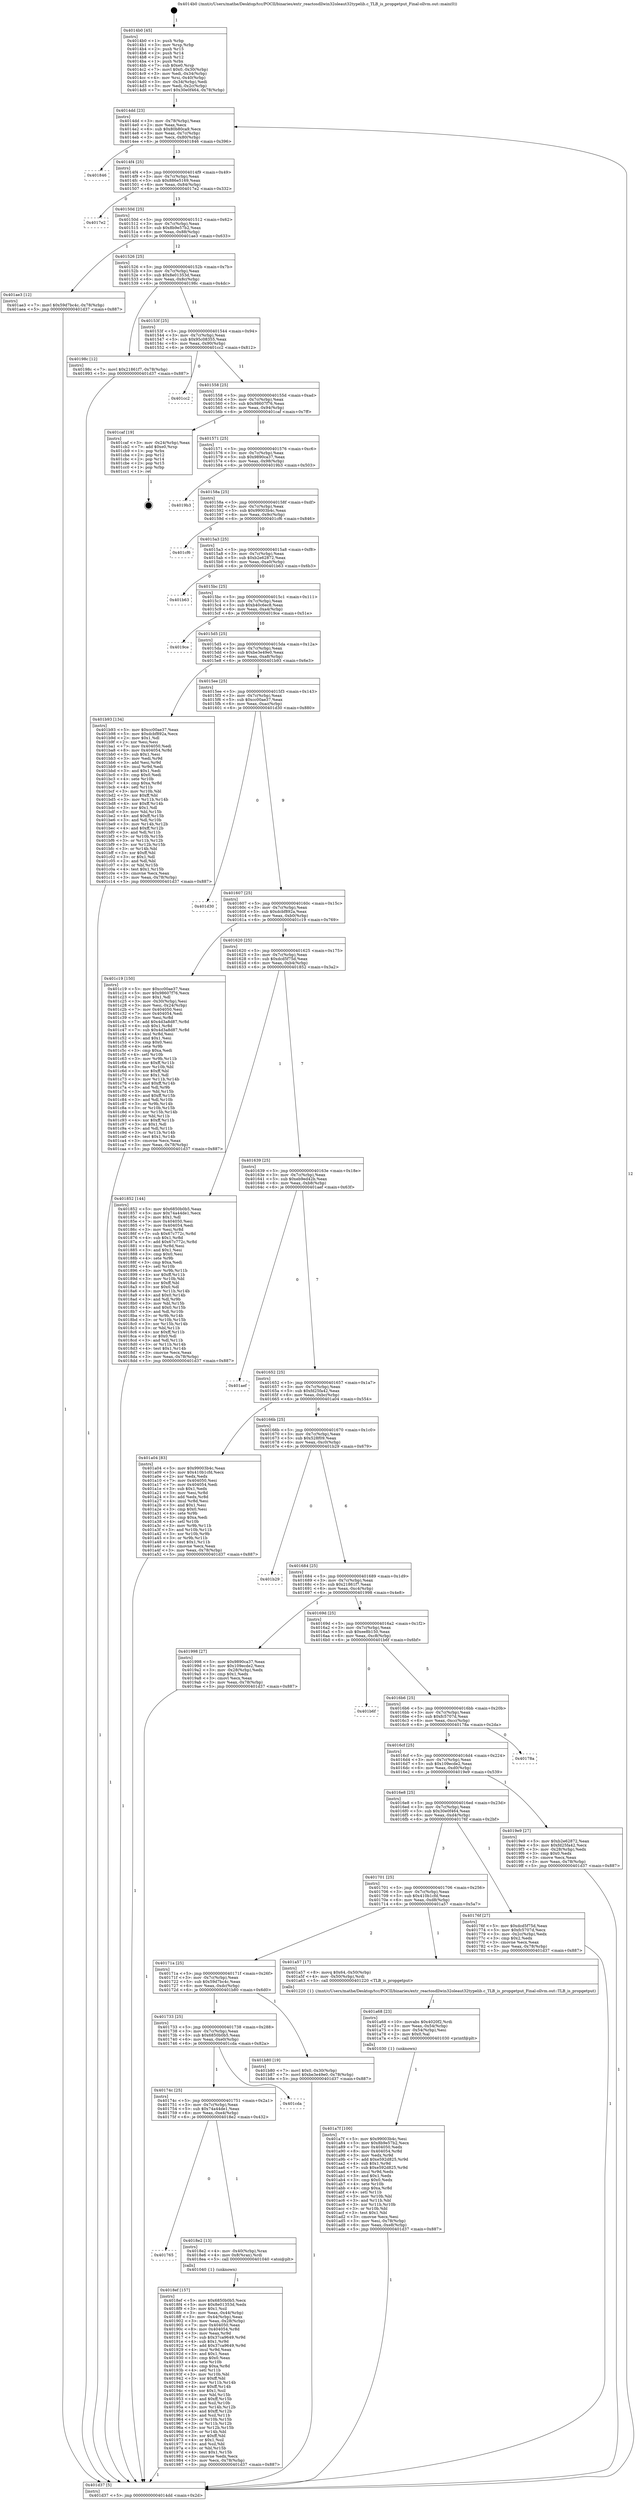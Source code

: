digraph "0x4014b0" {
  label = "0x4014b0 (/mnt/c/Users/mathe/Desktop/tcc/POCII/binaries/extr_reactosdllwin32oleaut32typelib.c_TLB_is_propgetput_Final-ollvm.out::main(0))"
  labelloc = "t"
  node[shape=record]

  Entry [label="",width=0.3,height=0.3,shape=circle,fillcolor=black,style=filled]
  "0x4014dd" [label="{
     0x4014dd [23]\l
     | [instrs]\l
     &nbsp;&nbsp;0x4014dd \<+3\>: mov -0x78(%rbp),%eax\l
     &nbsp;&nbsp;0x4014e0 \<+2\>: mov %eax,%ecx\l
     &nbsp;&nbsp;0x4014e2 \<+6\>: sub $0x80b80ca9,%ecx\l
     &nbsp;&nbsp;0x4014e8 \<+3\>: mov %eax,-0x7c(%rbp)\l
     &nbsp;&nbsp;0x4014eb \<+3\>: mov %ecx,-0x80(%rbp)\l
     &nbsp;&nbsp;0x4014ee \<+6\>: je 0000000000401846 \<main+0x396\>\l
  }"]
  "0x401846" [label="{
     0x401846\l
  }", style=dashed]
  "0x4014f4" [label="{
     0x4014f4 [25]\l
     | [instrs]\l
     &nbsp;&nbsp;0x4014f4 \<+5\>: jmp 00000000004014f9 \<main+0x49\>\l
     &nbsp;&nbsp;0x4014f9 \<+3\>: mov -0x7c(%rbp),%eax\l
     &nbsp;&nbsp;0x4014fc \<+5\>: sub $0x886e5169,%eax\l
     &nbsp;&nbsp;0x401501 \<+6\>: mov %eax,-0x84(%rbp)\l
     &nbsp;&nbsp;0x401507 \<+6\>: je 00000000004017e2 \<main+0x332\>\l
  }"]
  Exit [label="",width=0.3,height=0.3,shape=circle,fillcolor=black,style=filled,peripheries=2]
  "0x4017e2" [label="{
     0x4017e2\l
  }", style=dashed]
  "0x40150d" [label="{
     0x40150d [25]\l
     | [instrs]\l
     &nbsp;&nbsp;0x40150d \<+5\>: jmp 0000000000401512 \<main+0x62\>\l
     &nbsp;&nbsp;0x401512 \<+3\>: mov -0x7c(%rbp),%eax\l
     &nbsp;&nbsp;0x401515 \<+5\>: sub $0x8b9e57b2,%eax\l
     &nbsp;&nbsp;0x40151a \<+6\>: mov %eax,-0x88(%rbp)\l
     &nbsp;&nbsp;0x401520 \<+6\>: je 0000000000401ae3 \<main+0x633\>\l
  }"]
  "0x401a7f" [label="{
     0x401a7f [100]\l
     | [instrs]\l
     &nbsp;&nbsp;0x401a7f \<+5\>: mov $0x99003b4c,%esi\l
     &nbsp;&nbsp;0x401a84 \<+5\>: mov $0x8b9e57b2,%ecx\l
     &nbsp;&nbsp;0x401a89 \<+7\>: mov 0x404050,%edx\l
     &nbsp;&nbsp;0x401a90 \<+8\>: mov 0x404054,%r8d\l
     &nbsp;&nbsp;0x401a98 \<+3\>: mov %edx,%r9d\l
     &nbsp;&nbsp;0x401a9b \<+7\>: add $0xe592d825,%r9d\l
     &nbsp;&nbsp;0x401aa2 \<+4\>: sub $0x1,%r9d\l
     &nbsp;&nbsp;0x401aa6 \<+7\>: sub $0xe592d825,%r9d\l
     &nbsp;&nbsp;0x401aad \<+4\>: imul %r9d,%edx\l
     &nbsp;&nbsp;0x401ab1 \<+3\>: and $0x1,%edx\l
     &nbsp;&nbsp;0x401ab4 \<+3\>: cmp $0x0,%edx\l
     &nbsp;&nbsp;0x401ab7 \<+4\>: sete %r10b\l
     &nbsp;&nbsp;0x401abb \<+4\>: cmp $0xa,%r8d\l
     &nbsp;&nbsp;0x401abf \<+4\>: setl %r11b\l
     &nbsp;&nbsp;0x401ac3 \<+3\>: mov %r10b,%bl\l
     &nbsp;&nbsp;0x401ac6 \<+3\>: and %r11b,%bl\l
     &nbsp;&nbsp;0x401ac9 \<+3\>: xor %r11b,%r10b\l
     &nbsp;&nbsp;0x401acc \<+3\>: or %r10b,%bl\l
     &nbsp;&nbsp;0x401acf \<+3\>: test $0x1,%bl\l
     &nbsp;&nbsp;0x401ad2 \<+3\>: cmovne %ecx,%esi\l
     &nbsp;&nbsp;0x401ad5 \<+3\>: mov %esi,-0x78(%rbp)\l
     &nbsp;&nbsp;0x401ad8 \<+6\>: mov %eax,-0xe8(%rbp)\l
     &nbsp;&nbsp;0x401ade \<+5\>: jmp 0000000000401d37 \<main+0x887\>\l
  }"]
  "0x401ae3" [label="{
     0x401ae3 [12]\l
     | [instrs]\l
     &nbsp;&nbsp;0x401ae3 \<+7\>: movl $0x59d7bc4c,-0x78(%rbp)\l
     &nbsp;&nbsp;0x401aea \<+5\>: jmp 0000000000401d37 \<main+0x887\>\l
  }"]
  "0x401526" [label="{
     0x401526 [25]\l
     | [instrs]\l
     &nbsp;&nbsp;0x401526 \<+5\>: jmp 000000000040152b \<main+0x7b\>\l
     &nbsp;&nbsp;0x40152b \<+3\>: mov -0x7c(%rbp),%eax\l
     &nbsp;&nbsp;0x40152e \<+5\>: sub $0x8e01353d,%eax\l
     &nbsp;&nbsp;0x401533 \<+6\>: mov %eax,-0x8c(%rbp)\l
     &nbsp;&nbsp;0x401539 \<+6\>: je 000000000040198c \<main+0x4dc\>\l
  }"]
  "0x401a68" [label="{
     0x401a68 [23]\l
     | [instrs]\l
     &nbsp;&nbsp;0x401a68 \<+10\>: movabs $0x4020f2,%rdi\l
     &nbsp;&nbsp;0x401a72 \<+3\>: mov %eax,-0x54(%rbp)\l
     &nbsp;&nbsp;0x401a75 \<+3\>: mov -0x54(%rbp),%esi\l
     &nbsp;&nbsp;0x401a78 \<+2\>: mov $0x0,%al\l
     &nbsp;&nbsp;0x401a7a \<+5\>: call 0000000000401030 \<printf@plt\>\l
     | [calls]\l
     &nbsp;&nbsp;0x401030 \{1\} (unknown)\l
  }"]
  "0x40198c" [label="{
     0x40198c [12]\l
     | [instrs]\l
     &nbsp;&nbsp;0x40198c \<+7\>: movl $0x21861f7,-0x78(%rbp)\l
     &nbsp;&nbsp;0x401993 \<+5\>: jmp 0000000000401d37 \<main+0x887\>\l
  }"]
  "0x40153f" [label="{
     0x40153f [25]\l
     | [instrs]\l
     &nbsp;&nbsp;0x40153f \<+5\>: jmp 0000000000401544 \<main+0x94\>\l
     &nbsp;&nbsp;0x401544 \<+3\>: mov -0x7c(%rbp),%eax\l
     &nbsp;&nbsp;0x401547 \<+5\>: sub $0x95c08355,%eax\l
     &nbsp;&nbsp;0x40154c \<+6\>: mov %eax,-0x90(%rbp)\l
     &nbsp;&nbsp;0x401552 \<+6\>: je 0000000000401cc2 \<main+0x812\>\l
  }"]
  "0x4018ef" [label="{
     0x4018ef [157]\l
     | [instrs]\l
     &nbsp;&nbsp;0x4018ef \<+5\>: mov $0x6850b0b5,%ecx\l
     &nbsp;&nbsp;0x4018f4 \<+5\>: mov $0x8e01353d,%edx\l
     &nbsp;&nbsp;0x4018f9 \<+3\>: mov $0x1,%sil\l
     &nbsp;&nbsp;0x4018fc \<+3\>: mov %eax,-0x44(%rbp)\l
     &nbsp;&nbsp;0x4018ff \<+3\>: mov -0x44(%rbp),%eax\l
     &nbsp;&nbsp;0x401902 \<+3\>: mov %eax,-0x28(%rbp)\l
     &nbsp;&nbsp;0x401905 \<+7\>: mov 0x404050,%eax\l
     &nbsp;&nbsp;0x40190c \<+8\>: mov 0x404054,%r8d\l
     &nbsp;&nbsp;0x401914 \<+3\>: mov %eax,%r9d\l
     &nbsp;&nbsp;0x401917 \<+7\>: sub $0x37ca9649,%r9d\l
     &nbsp;&nbsp;0x40191e \<+4\>: sub $0x1,%r9d\l
     &nbsp;&nbsp;0x401922 \<+7\>: add $0x37ca9649,%r9d\l
     &nbsp;&nbsp;0x401929 \<+4\>: imul %r9d,%eax\l
     &nbsp;&nbsp;0x40192d \<+3\>: and $0x1,%eax\l
     &nbsp;&nbsp;0x401930 \<+3\>: cmp $0x0,%eax\l
     &nbsp;&nbsp;0x401933 \<+4\>: sete %r10b\l
     &nbsp;&nbsp;0x401937 \<+4\>: cmp $0xa,%r8d\l
     &nbsp;&nbsp;0x40193b \<+4\>: setl %r11b\l
     &nbsp;&nbsp;0x40193f \<+3\>: mov %r10b,%bl\l
     &nbsp;&nbsp;0x401942 \<+3\>: xor $0xff,%bl\l
     &nbsp;&nbsp;0x401945 \<+3\>: mov %r11b,%r14b\l
     &nbsp;&nbsp;0x401948 \<+4\>: xor $0xff,%r14b\l
     &nbsp;&nbsp;0x40194c \<+4\>: xor $0x1,%sil\l
     &nbsp;&nbsp;0x401950 \<+3\>: mov %bl,%r15b\l
     &nbsp;&nbsp;0x401953 \<+4\>: and $0xff,%r15b\l
     &nbsp;&nbsp;0x401957 \<+3\>: and %sil,%r10b\l
     &nbsp;&nbsp;0x40195a \<+3\>: mov %r14b,%r12b\l
     &nbsp;&nbsp;0x40195d \<+4\>: and $0xff,%r12b\l
     &nbsp;&nbsp;0x401961 \<+3\>: and %sil,%r11b\l
     &nbsp;&nbsp;0x401964 \<+3\>: or %r10b,%r15b\l
     &nbsp;&nbsp;0x401967 \<+3\>: or %r11b,%r12b\l
     &nbsp;&nbsp;0x40196a \<+3\>: xor %r12b,%r15b\l
     &nbsp;&nbsp;0x40196d \<+3\>: or %r14b,%bl\l
     &nbsp;&nbsp;0x401970 \<+3\>: xor $0xff,%bl\l
     &nbsp;&nbsp;0x401973 \<+4\>: or $0x1,%sil\l
     &nbsp;&nbsp;0x401977 \<+3\>: and %sil,%bl\l
     &nbsp;&nbsp;0x40197a \<+3\>: or %bl,%r15b\l
     &nbsp;&nbsp;0x40197d \<+4\>: test $0x1,%r15b\l
     &nbsp;&nbsp;0x401981 \<+3\>: cmovne %edx,%ecx\l
     &nbsp;&nbsp;0x401984 \<+3\>: mov %ecx,-0x78(%rbp)\l
     &nbsp;&nbsp;0x401987 \<+5\>: jmp 0000000000401d37 \<main+0x887\>\l
  }"]
  "0x401cc2" [label="{
     0x401cc2\l
  }", style=dashed]
  "0x401558" [label="{
     0x401558 [25]\l
     | [instrs]\l
     &nbsp;&nbsp;0x401558 \<+5\>: jmp 000000000040155d \<main+0xad\>\l
     &nbsp;&nbsp;0x40155d \<+3\>: mov -0x7c(%rbp),%eax\l
     &nbsp;&nbsp;0x401560 \<+5\>: sub $0x98607f76,%eax\l
     &nbsp;&nbsp;0x401565 \<+6\>: mov %eax,-0x94(%rbp)\l
     &nbsp;&nbsp;0x40156b \<+6\>: je 0000000000401caf \<main+0x7ff\>\l
  }"]
  "0x401765" [label="{
     0x401765\l
  }", style=dashed]
  "0x401caf" [label="{
     0x401caf [19]\l
     | [instrs]\l
     &nbsp;&nbsp;0x401caf \<+3\>: mov -0x24(%rbp),%eax\l
     &nbsp;&nbsp;0x401cb2 \<+7\>: add $0xe0,%rsp\l
     &nbsp;&nbsp;0x401cb9 \<+1\>: pop %rbx\l
     &nbsp;&nbsp;0x401cba \<+2\>: pop %r12\l
     &nbsp;&nbsp;0x401cbc \<+2\>: pop %r14\l
     &nbsp;&nbsp;0x401cbe \<+2\>: pop %r15\l
     &nbsp;&nbsp;0x401cc0 \<+1\>: pop %rbp\l
     &nbsp;&nbsp;0x401cc1 \<+1\>: ret\l
  }"]
  "0x401571" [label="{
     0x401571 [25]\l
     | [instrs]\l
     &nbsp;&nbsp;0x401571 \<+5\>: jmp 0000000000401576 \<main+0xc6\>\l
     &nbsp;&nbsp;0x401576 \<+3\>: mov -0x7c(%rbp),%eax\l
     &nbsp;&nbsp;0x401579 \<+5\>: sub $0x9890ca37,%eax\l
     &nbsp;&nbsp;0x40157e \<+6\>: mov %eax,-0x98(%rbp)\l
     &nbsp;&nbsp;0x401584 \<+6\>: je 00000000004019b3 \<main+0x503\>\l
  }"]
  "0x4018e2" [label="{
     0x4018e2 [13]\l
     | [instrs]\l
     &nbsp;&nbsp;0x4018e2 \<+4\>: mov -0x40(%rbp),%rax\l
     &nbsp;&nbsp;0x4018e6 \<+4\>: mov 0x8(%rax),%rdi\l
     &nbsp;&nbsp;0x4018ea \<+5\>: call 0000000000401040 \<atoi@plt\>\l
     | [calls]\l
     &nbsp;&nbsp;0x401040 \{1\} (unknown)\l
  }"]
  "0x4019b3" [label="{
     0x4019b3\l
  }", style=dashed]
  "0x40158a" [label="{
     0x40158a [25]\l
     | [instrs]\l
     &nbsp;&nbsp;0x40158a \<+5\>: jmp 000000000040158f \<main+0xdf\>\l
     &nbsp;&nbsp;0x40158f \<+3\>: mov -0x7c(%rbp),%eax\l
     &nbsp;&nbsp;0x401592 \<+5\>: sub $0x99003b4c,%eax\l
     &nbsp;&nbsp;0x401597 \<+6\>: mov %eax,-0x9c(%rbp)\l
     &nbsp;&nbsp;0x40159d \<+6\>: je 0000000000401cf6 \<main+0x846\>\l
  }"]
  "0x40174c" [label="{
     0x40174c [25]\l
     | [instrs]\l
     &nbsp;&nbsp;0x40174c \<+5\>: jmp 0000000000401751 \<main+0x2a1\>\l
     &nbsp;&nbsp;0x401751 \<+3\>: mov -0x7c(%rbp),%eax\l
     &nbsp;&nbsp;0x401754 \<+5\>: sub $0x74a44de1,%eax\l
     &nbsp;&nbsp;0x401759 \<+6\>: mov %eax,-0xe4(%rbp)\l
     &nbsp;&nbsp;0x40175f \<+6\>: je 00000000004018e2 \<main+0x432\>\l
  }"]
  "0x401cf6" [label="{
     0x401cf6\l
  }", style=dashed]
  "0x4015a3" [label="{
     0x4015a3 [25]\l
     | [instrs]\l
     &nbsp;&nbsp;0x4015a3 \<+5\>: jmp 00000000004015a8 \<main+0xf8\>\l
     &nbsp;&nbsp;0x4015a8 \<+3\>: mov -0x7c(%rbp),%eax\l
     &nbsp;&nbsp;0x4015ab \<+5\>: sub $0xb2e62872,%eax\l
     &nbsp;&nbsp;0x4015b0 \<+6\>: mov %eax,-0xa0(%rbp)\l
     &nbsp;&nbsp;0x4015b6 \<+6\>: je 0000000000401b63 \<main+0x6b3\>\l
  }"]
  "0x401cda" [label="{
     0x401cda\l
  }", style=dashed]
  "0x401b63" [label="{
     0x401b63\l
  }", style=dashed]
  "0x4015bc" [label="{
     0x4015bc [25]\l
     | [instrs]\l
     &nbsp;&nbsp;0x4015bc \<+5\>: jmp 00000000004015c1 \<main+0x111\>\l
     &nbsp;&nbsp;0x4015c1 \<+3\>: mov -0x7c(%rbp),%eax\l
     &nbsp;&nbsp;0x4015c4 \<+5\>: sub $0xb40c6ec8,%eax\l
     &nbsp;&nbsp;0x4015c9 \<+6\>: mov %eax,-0xa4(%rbp)\l
     &nbsp;&nbsp;0x4015cf \<+6\>: je 00000000004019ce \<main+0x51e\>\l
  }"]
  "0x401733" [label="{
     0x401733 [25]\l
     | [instrs]\l
     &nbsp;&nbsp;0x401733 \<+5\>: jmp 0000000000401738 \<main+0x288\>\l
     &nbsp;&nbsp;0x401738 \<+3\>: mov -0x7c(%rbp),%eax\l
     &nbsp;&nbsp;0x40173b \<+5\>: sub $0x6850b0b5,%eax\l
     &nbsp;&nbsp;0x401740 \<+6\>: mov %eax,-0xe0(%rbp)\l
     &nbsp;&nbsp;0x401746 \<+6\>: je 0000000000401cda \<main+0x82a\>\l
  }"]
  "0x4019ce" [label="{
     0x4019ce\l
  }", style=dashed]
  "0x4015d5" [label="{
     0x4015d5 [25]\l
     | [instrs]\l
     &nbsp;&nbsp;0x4015d5 \<+5\>: jmp 00000000004015da \<main+0x12a\>\l
     &nbsp;&nbsp;0x4015da \<+3\>: mov -0x7c(%rbp),%eax\l
     &nbsp;&nbsp;0x4015dd \<+5\>: sub $0xbe3e49e0,%eax\l
     &nbsp;&nbsp;0x4015e2 \<+6\>: mov %eax,-0xa8(%rbp)\l
     &nbsp;&nbsp;0x4015e8 \<+6\>: je 0000000000401b93 \<main+0x6e3\>\l
  }"]
  "0x401b80" [label="{
     0x401b80 [19]\l
     | [instrs]\l
     &nbsp;&nbsp;0x401b80 \<+7\>: movl $0x0,-0x30(%rbp)\l
     &nbsp;&nbsp;0x401b87 \<+7\>: movl $0xbe3e49e0,-0x78(%rbp)\l
     &nbsp;&nbsp;0x401b8e \<+5\>: jmp 0000000000401d37 \<main+0x887\>\l
  }"]
  "0x401b93" [label="{
     0x401b93 [134]\l
     | [instrs]\l
     &nbsp;&nbsp;0x401b93 \<+5\>: mov $0xcc00ae37,%eax\l
     &nbsp;&nbsp;0x401b98 \<+5\>: mov $0xdcbf892a,%ecx\l
     &nbsp;&nbsp;0x401b9d \<+2\>: mov $0x1,%dl\l
     &nbsp;&nbsp;0x401b9f \<+2\>: xor %esi,%esi\l
     &nbsp;&nbsp;0x401ba1 \<+7\>: mov 0x404050,%edi\l
     &nbsp;&nbsp;0x401ba8 \<+8\>: mov 0x404054,%r8d\l
     &nbsp;&nbsp;0x401bb0 \<+3\>: sub $0x1,%esi\l
     &nbsp;&nbsp;0x401bb3 \<+3\>: mov %edi,%r9d\l
     &nbsp;&nbsp;0x401bb6 \<+3\>: add %esi,%r9d\l
     &nbsp;&nbsp;0x401bb9 \<+4\>: imul %r9d,%edi\l
     &nbsp;&nbsp;0x401bbd \<+3\>: and $0x1,%edi\l
     &nbsp;&nbsp;0x401bc0 \<+3\>: cmp $0x0,%edi\l
     &nbsp;&nbsp;0x401bc3 \<+4\>: sete %r10b\l
     &nbsp;&nbsp;0x401bc7 \<+4\>: cmp $0xa,%r8d\l
     &nbsp;&nbsp;0x401bcb \<+4\>: setl %r11b\l
     &nbsp;&nbsp;0x401bcf \<+3\>: mov %r10b,%bl\l
     &nbsp;&nbsp;0x401bd2 \<+3\>: xor $0xff,%bl\l
     &nbsp;&nbsp;0x401bd5 \<+3\>: mov %r11b,%r14b\l
     &nbsp;&nbsp;0x401bd8 \<+4\>: xor $0xff,%r14b\l
     &nbsp;&nbsp;0x401bdc \<+3\>: xor $0x1,%dl\l
     &nbsp;&nbsp;0x401bdf \<+3\>: mov %bl,%r15b\l
     &nbsp;&nbsp;0x401be2 \<+4\>: and $0xff,%r15b\l
     &nbsp;&nbsp;0x401be6 \<+3\>: and %dl,%r10b\l
     &nbsp;&nbsp;0x401be9 \<+3\>: mov %r14b,%r12b\l
     &nbsp;&nbsp;0x401bec \<+4\>: and $0xff,%r12b\l
     &nbsp;&nbsp;0x401bf0 \<+3\>: and %dl,%r11b\l
     &nbsp;&nbsp;0x401bf3 \<+3\>: or %r10b,%r15b\l
     &nbsp;&nbsp;0x401bf6 \<+3\>: or %r11b,%r12b\l
     &nbsp;&nbsp;0x401bf9 \<+3\>: xor %r12b,%r15b\l
     &nbsp;&nbsp;0x401bfc \<+3\>: or %r14b,%bl\l
     &nbsp;&nbsp;0x401bff \<+3\>: xor $0xff,%bl\l
     &nbsp;&nbsp;0x401c02 \<+3\>: or $0x1,%dl\l
     &nbsp;&nbsp;0x401c05 \<+2\>: and %dl,%bl\l
     &nbsp;&nbsp;0x401c07 \<+3\>: or %bl,%r15b\l
     &nbsp;&nbsp;0x401c0a \<+4\>: test $0x1,%r15b\l
     &nbsp;&nbsp;0x401c0e \<+3\>: cmovne %ecx,%eax\l
     &nbsp;&nbsp;0x401c11 \<+3\>: mov %eax,-0x78(%rbp)\l
     &nbsp;&nbsp;0x401c14 \<+5\>: jmp 0000000000401d37 \<main+0x887\>\l
  }"]
  "0x4015ee" [label="{
     0x4015ee [25]\l
     | [instrs]\l
     &nbsp;&nbsp;0x4015ee \<+5\>: jmp 00000000004015f3 \<main+0x143\>\l
     &nbsp;&nbsp;0x4015f3 \<+3\>: mov -0x7c(%rbp),%eax\l
     &nbsp;&nbsp;0x4015f6 \<+5\>: sub $0xcc00ae37,%eax\l
     &nbsp;&nbsp;0x4015fb \<+6\>: mov %eax,-0xac(%rbp)\l
     &nbsp;&nbsp;0x401601 \<+6\>: je 0000000000401d30 \<main+0x880\>\l
  }"]
  "0x40171a" [label="{
     0x40171a [25]\l
     | [instrs]\l
     &nbsp;&nbsp;0x40171a \<+5\>: jmp 000000000040171f \<main+0x26f\>\l
     &nbsp;&nbsp;0x40171f \<+3\>: mov -0x7c(%rbp),%eax\l
     &nbsp;&nbsp;0x401722 \<+5\>: sub $0x59d7bc4c,%eax\l
     &nbsp;&nbsp;0x401727 \<+6\>: mov %eax,-0xdc(%rbp)\l
     &nbsp;&nbsp;0x40172d \<+6\>: je 0000000000401b80 \<main+0x6d0\>\l
  }"]
  "0x401d30" [label="{
     0x401d30\l
  }", style=dashed]
  "0x401607" [label="{
     0x401607 [25]\l
     | [instrs]\l
     &nbsp;&nbsp;0x401607 \<+5\>: jmp 000000000040160c \<main+0x15c\>\l
     &nbsp;&nbsp;0x40160c \<+3\>: mov -0x7c(%rbp),%eax\l
     &nbsp;&nbsp;0x40160f \<+5\>: sub $0xdcbf892a,%eax\l
     &nbsp;&nbsp;0x401614 \<+6\>: mov %eax,-0xb0(%rbp)\l
     &nbsp;&nbsp;0x40161a \<+6\>: je 0000000000401c19 \<main+0x769\>\l
  }"]
  "0x401a57" [label="{
     0x401a57 [17]\l
     | [instrs]\l
     &nbsp;&nbsp;0x401a57 \<+8\>: movq $0x64,-0x50(%rbp)\l
     &nbsp;&nbsp;0x401a5f \<+4\>: mov -0x50(%rbp),%rdi\l
     &nbsp;&nbsp;0x401a63 \<+5\>: call 0000000000401220 \<TLB_is_propgetput\>\l
     | [calls]\l
     &nbsp;&nbsp;0x401220 \{1\} (/mnt/c/Users/mathe/Desktop/tcc/POCII/binaries/extr_reactosdllwin32oleaut32typelib.c_TLB_is_propgetput_Final-ollvm.out::TLB_is_propgetput)\l
  }"]
  "0x401c19" [label="{
     0x401c19 [150]\l
     | [instrs]\l
     &nbsp;&nbsp;0x401c19 \<+5\>: mov $0xcc00ae37,%eax\l
     &nbsp;&nbsp;0x401c1e \<+5\>: mov $0x98607f76,%ecx\l
     &nbsp;&nbsp;0x401c23 \<+2\>: mov $0x1,%dl\l
     &nbsp;&nbsp;0x401c25 \<+3\>: mov -0x30(%rbp),%esi\l
     &nbsp;&nbsp;0x401c28 \<+3\>: mov %esi,-0x24(%rbp)\l
     &nbsp;&nbsp;0x401c2b \<+7\>: mov 0x404050,%esi\l
     &nbsp;&nbsp;0x401c32 \<+7\>: mov 0x404054,%edi\l
     &nbsp;&nbsp;0x401c39 \<+3\>: mov %esi,%r8d\l
     &nbsp;&nbsp;0x401c3c \<+7\>: add $0x4d3a8d87,%r8d\l
     &nbsp;&nbsp;0x401c43 \<+4\>: sub $0x1,%r8d\l
     &nbsp;&nbsp;0x401c47 \<+7\>: sub $0x4d3a8d87,%r8d\l
     &nbsp;&nbsp;0x401c4e \<+4\>: imul %r8d,%esi\l
     &nbsp;&nbsp;0x401c52 \<+3\>: and $0x1,%esi\l
     &nbsp;&nbsp;0x401c55 \<+3\>: cmp $0x0,%esi\l
     &nbsp;&nbsp;0x401c58 \<+4\>: sete %r9b\l
     &nbsp;&nbsp;0x401c5c \<+3\>: cmp $0xa,%edi\l
     &nbsp;&nbsp;0x401c5f \<+4\>: setl %r10b\l
     &nbsp;&nbsp;0x401c63 \<+3\>: mov %r9b,%r11b\l
     &nbsp;&nbsp;0x401c66 \<+4\>: xor $0xff,%r11b\l
     &nbsp;&nbsp;0x401c6a \<+3\>: mov %r10b,%bl\l
     &nbsp;&nbsp;0x401c6d \<+3\>: xor $0xff,%bl\l
     &nbsp;&nbsp;0x401c70 \<+3\>: xor $0x1,%dl\l
     &nbsp;&nbsp;0x401c73 \<+3\>: mov %r11b,%r14b\l
     &nbsp;&nbsp;0x401c76 \<+4\>: and $0xff,%r14b\l
     &nbsp;&nbsp;0x401c7a \<+3\>: and %dl,%r9b\l
     &nbsp;&nbsp;0x401c7d \<+3\>: mov %bl,%r15b\l
     &nbsp;&nbsp;0x401c80 \<+4\>: and $0xff,%r15b\l
     &nbsp;&nbsp;0x401c84 \<+3\>: and %dl,%r10b\l
     &nbsp;&nbsp;0x401c87 \<+3\>: or %r9b,%r14b\l
     &nbsp;&nbsp;0x401c8a \<+3\>: or %r10b,%r15b\l
     &nbsp;&nbsp;0x401c8d \<+3\>: xor %r15b,%r14b\l
     &nbsp;&nbsp;0x401c90 \<+3\>: or %bl,%r11b\l
     &nbsp;&nbsp;0x401c93 \<+4\>: xor $0xff,%r11b\l
     &nbsp;&nbsp;0x401c97 \<+3\>: or $0x1,%dl\l
     &nbsp;&nbsp;0x401c9a \<+3\>: and %dl,%r11b\l
     &nbsp;&nbsp;0x401c9d \<+3\>: or %r11b,%r14b\l
     &nbsp;&nbsp;0x401ca0 \<+4\>: test $0x1,%r14b\l
     &nbsp;&nbsp;0x401ca4 \<+3\>: cmovne %ecx,%eax\l
     &nbsp;&nbsp;0x401ca7 \<+3\>: mov %eax,-0x78(%rbp)\l
     &nbsp;&nbsp;0x401caa \<+5\>: jmp 0000000000401d37 \<main+0x887\>\l
  }"]
  "0x401620" [label="{
     0x401620 [25]\l
     | [instrs]\l
     &nbsp;&nbsp;0x401620 \<+5\>: jmp 0000000000401625 \<main+0x175\>\l
     &nbsp;&nbsp;0x401625 \<+3\>: mov -0x7c(%rbp),%eax\l
     &nbsp;&nbsp;0x401628 \<+5\>: sub $0xdcd5f75d,%eax\l
     &nbsp;&nbsp;0x40162d \<+6\>: mov %eax,-0xb4(%rbp)\l
     &nbsp;&nbsp;0x401633 \<+6\>: je 0000000000401852 \<main+0x3a2\>\l
  }"]
  "0x4014b0" [label="{
     0x4014b0 [45]\l
     | [instrs]\l
     &nbsp;&nbsp;0x4014b0 \<+1\>: push %rbp\l
     &nbsp;&nbsp;0x4014b1 \<+3\>: mov %rsp,%rbp\l
     &nbsp;&nbsp;0x4014b4 \<+2\>: push %r15\l
     &nbsp;&nbsp;0x4014b6 \<+2\>: push %r14\l
     &nbsp;&nbsp;0x4014b8 \<+2\>: push %r12\l
     &nbsp;&nbsp;0x4014ba \<+1\>: push %rbx\l
     &nbsp;&nbsp;0x4014bb \<+7\>: sub $0xe0,%rsp\l
     &nbsp;&nbsp;0x4014c2 \<+7\>: movl $0x0,-0x30(%rbp)\l
     &nbsp;&nbsp;0x4014c9 \<+3\>: mov %edi,-0x34(%rbp)\l
     &nbsp;&nbsp;0x4014cc \<+4\>: mov %rsi,-0x40(%rbp)\l
     &nbsp;&nbsp;0x4014d0 \<+3\>: mov -0x34(%rbp),%edi\l
     &nbsp;&nbsp;0x4014d3 \<+3\>: mov %edi,-0x2c(%rbp)\l
     &nbsp;&nbsp;0x4014d6 \<+7\>: movl $0x30e0f464,-0x78(%rbp)\l
  }"]
  "0x401852" [label="{
     0x401852 [144]\l
     | [instrs]\l
     &nbsp;&nbsp;0x401852 \<+5\>: mov $0x6850b0b5,%eax\l
     &nbsp;&nbsp;0x401857 \<+5\>: mov $0x74a44de1,%ecx\l
     &nbsp;&nbsp;0x40185c \<+2\>: mov $0x1,%dl\l
     &nbsp;&nbsp;0x40185e \<+7\>: mov 0x404050,%esi\l
     &nbsp;&nbsp;0x401865 \<+7\>: mov 0x404054,%edi\l
     &nbsp;&nbsp;0x40186c \<+3\>: mov %esi,%r8d\l
     &nbsp;&nbsp;0x40186f \<+7\>: sub $0x67c772c,%r8d\l
     &nbsp;&nbsp;0x401876 \<+4\>: sub $0x1,%r8d\l
     &nbsp;&nbsp;0x40187a \<+7\>: add $0x67c772c,%r8d\l
     &nbsp;&nbsp;0x401881 \<+4\>: imul %r8d,%esi\l
     &nbsp;&nbsp;0x401885 \<+3\>: and $0x1,%esi\l
     &nbsp;&nbsp;0x401888 \<+3\>: cmp $0x0,%esi\l
     &nbsp;&nbsp;0x40188b \<+4\>: sete %r9b\l
     &nbsp;&nbsp;0x40188f \<+3\>: cmp $0xa,%edi\l
     &nbsp;&nbsp;0x401892 \<+4\>: setl %r10b\l
     &nbsp;&nbsp;0x401896 \<+3\>: mov %r9b,%r11b\l
     &nbsp;&nbsp;0x401899 \<+4\>: xor $0xff,%r11b\l
     &nbsp;&nbsp;0x40189d \<+3\>: mov %r10b,%bl\l
     &nbsp;&nbsp;0x4018a0 \<+3\>: xor $0xff,%bl\l
     &nbsp;&nbsp;0x4018a3 \<+3\>: xor $0x0,%dl\l
     &nbsp;&nbsp;0x4018a6 \<+3\>: mov %r11b,%r14b\l
     &nbsp;&nbsp;0x4018a9 \<+4\>: and $0x0,%r14b\l
     &nbsp;&nbsp;0x4018ad \<+3\>: and %dl,%r9b\l
     &nbsp;&nbsp;0x4018b0 \<+3\>: mov %bl,%r15b\l
     &nbsp;&nbsp;0x4018b3 \<+4\>: and $0x0,%r15b\l
     &nbsp;&nbsp;0x4018b7 \<+3\>: and %dl,%r10b\l
     &nbsp;&nbsp;0x4018ba \<+3\>: or %r9b,%r14b\l
     &nbsp;&nbsp;0x4018bd \<+3\>: or %r10b,%r15b\l
     &nbsp;&nbsp;0x4018c0 \<+3\>: xor %r15b,%r14b\l
     &nbsp;&nbsp;0x4018c3 \<+3\>: or %bl,%r11b\l
     &nbsp;&nbsp;0x4018c6 \<+4\>: xor $0xff,%r11b\l
     &nbsp;&nbsp;0x4018ca \<+3\>: or $0x0,%dl\l
     &nbsp;&nbsp;0x4018cd \<+3\>: and %dl,%r11b\l
     &nbsp;&nbsp;0x4018d0 \<+3\>: or %r11b,%r14b\l
     &nbsp;&nbsp;0x4018d3 \<+4\>: test $0x1,%r14b\l
     &nbsp;&nbsp;0x4018d7 \<+3\>: cmovne %ecx,%eax\l
     &nbsp;&nbsp;0x4018da \<+3\>: mov %eax,-0x78(%rbp)\l
     &nbsp;&nbsp;0x4018dd \<+5\>: jmp 0000000000401d37 \<main+0x887\>\l
  }"]
  "0x401639" [label="{
     0x401639 [25]\l
     | [instrs]\l
     &nbsp;&nbsp;0x401639 \<+5\>: jmp 000000000040163e \<main+0x18e\>\l
     &nbsp;&nbsp;0x40163e \<+3\>: mov -0x7c(%rbp),%eax\l
     &nbsp;&nbsp;0x401641 \<+5\>: sub $0xeb9ed42b,%eax\l
     &nbsp;&nbsp;0x401646 \<+6\>: mov %eax,-0xb8(%rbp)\l
     &nbsp;&nbsp;0x40164c \<+6\>: je 0000000000401aef \<main+0x63f\>\l
  }"]
  "0x401d37" [label="{
     0x401d37 [5]\l
     | [instrs]\l
     &nbsp;&nbsp;0x401d37 \<+5\>: jmp 00000000004014dd \<main+0x2d\>\l
  }"]
  "0x401aef" [label="{
     0x401aef\l
  }", style=dashed]
  "0x401652" [label="{
     0x401652 [25]\l
     | [instrs]\l
     &nbsp;&nbsp;0x401652 \<+5\>: jmp 0000000000401657 \<main+0x1a7\>\l
     &nbsp;&nbsp;0x401657 \<+3\>: mov -0x7c(%rbp),%eax\l
     &nbsp;&nbsp;0x40165a \<+5\>: sub $0xfd25fa42,%eax\l
     &nbsp;&nbsp;0x40165f \<+6\>: mov %eax,-0xbc(%rbp)\l
     &nbsp;&nbsp;0x401665 \<+6\>: je 0000000000401a04 \<main+0x554\>\l
  }"]
  "0x401701" [label="{
     0x401701 [25]\l
     | [instrs]\l
     &nbsp;&nbsp;0x401701 \<+5\>: jmp 0000000000401706 \<main+0x256\>\l
     &nbsp;&nbsp;0x401706 \<+3\>: mov -0x7c(%rbp),%eax\l
     &nbsp;&nbsp;0x401709 \<+5\>: sub $0x410b1cfd,%eax\l
     &nbsp;&nbsp;0x40170e \<+6\>: mov %eax,-0xd8(%rbp)\l
     &nbsp;&nbsp;0x401714 \<+6\>: je 0000000000401a57 \<main+0x5a7\>\l
  }"]
  "0x401a04" [label="{
     0x401a04 [83]\l
     | [instrs]\l
     &nbsp;&nbsp;0x401a04 \<+5\>: mov $0x99003b4c,%eax\l
     &nbsp;&nbsp;0x401a09 \<+5\>: mov $0x410b1cfd,%ecx\l
     &nbsp;&nbsp;0x401a0e \<+2\>: xor %edx,%edx\l
     &nbsp;&nbsp;0x401a10 \<+7\>: mov 0x404050,%esi\l
     &nbsp;&nbsp;0x401a17 \<+7\>: mov 0x404054,%edi\l
     &nbsp;&nbsp;0x401a1e \<+3\>: sub $0x1,%edx\l
     &nbsp;&nbsp;0x401a21 \<+3\>: mov %esi,%r8d\l
     &nbsp;&nbsp;0x401a24 \<+3\>: add %edx,%r8d\l
     &nbsp;&nbsp;0x401a27 \<+4\>: imul %r8d,%esi\l
     &nbsp;&nbsp;0x401a2b \<+3\>: and $0x1,%esi\l
     &nbsp;&nbsp;0x401a2e \<+3\>: cmp $0x0,%esi\l
     &nbsp;&nbsp;0x401a31 \<+4\>: sete %r9b\l
     &nbsp;&nbsp;0x401a35 \<+3\>: cmp $0xa,%edi\l
     &nbsp;&nbsp;0x401a38 \<+4\>: setl %r10b\l
     &nbsp;&nbsp;0x401a3c \<+3\>: mov %r9b,%r11b\l
     &nbsp;&nbsp;0x401a3f \<+3\>: and %r10b,%r11b\l
     &nbsp;&nbsp;0x401a42 \<+3\>: xor %r10b,%r9b\l
     &nbsp;&nbsp;0x401a45 \<+3\>: or %r9b,%r11b\l
     &nbsp;&nbsp;0x401a48 \<+4\>: test $0x1,%r11b\l
     &nbsp;&nbsp;0x401a4c \<+3\>: cmovne %ecx,%eax\l
     &nbsp;&nbsp;0x401a4f \<+3\>: mov %eax,-0x78(%rbp)\l
     &nbsp;&nbsp;0x401a52 \<+5\>: jmp 0000000000401d37 \<main+0x887\>\l
  }"]
  "0x40166b" [label="{
     0x40166b [25]\l
     | [instrs]\l
     &nbsp;&nbsp;0x40166b \<+5\>: jmp 0000000000401670 \<main+0x1c0\>\l
     &nbsp;&nbsp;0x401670 \<+3\>: mov -0x7c(%rbp),%eax\l
     &nbsp;&nbsp;0x401673 \<+5\>: sub $0x528f09,%eax\l
     &nbsp;&nbsp;0x401678 \<+6\>: mov %eax,-0xc0(%rbp)\l
     &nbsp;&nbsp;0x40167e \<+6\>: je 0000000000401b29 \<main+0x679\>\l
  }"]
  "0x40176f" [label="{
     0x40176f [27]\l
     | [instrs]\l
     &nbsp;&nbsp;0x40176f \<+5\>: mov $0xdcd5f75d,%eax\l
     &nbsp;&nbsp;0x401774 \<+5\>: mov $0xfc5707d,%ecx\l
     &nbsp;&nbsp;0x401779 \<+3\>: mov -0x2c(%rbp),%edx\l
     &nbsp;&nbsp;0x40177c \<+3\>: cmp $0x2,%edx\l
     &nbsp;&nbsp;0x40177f \<+3\>: cmovne %ecx,%eax\l
     &nbsp;&nbsp;0x401782 \<+3\>: mov %eax,-0x78(%rbp)\l
     &nbsp;&nbsp;0x401785 \<+5\>: jmp 0000000000401d37 \<main+0x887\>\l
  }"]
  "0x401b29" [label="{
     0x401b29\l
  }", style=dashed]
  "0x401684" [label="{
     0x401684 [25]\l
     | [instrs]\l
     &nbsp;&nbsp;0x401684 \<+5\>: jmp 0000000000401689 \<main+0x1d9\>\l
     &nbsp;&nbsp;0x401689 \<+3\>: mov -0x7c(%rbp),%eax\l
     &nbsp;&nbsp;0x40168c \<+5\>: sub $0x21861f7,%eax\l
     &nbsp;&nbsp;0x401691 \<+6\>: mov %eax,-0xc4(%rbp)\l
     &nbsp;&nbsp;0x401697 \<+6\>: je 0000000000401998 \<main+0x4e8\>\l
  }"]
  "0x4016e8" [label="{
     0x4016e8 [25]\l
     | [instrs]\l
     &nbsp;&nbsp;0x4016e8 \<+5\>: jmp 00000000004016ed \<main+0x23d\>\l
     &nbsp;&nbsp;0x4016ed \<+3\>: mov -0x7c(%rbp),%eax\l
     &nbsp;&nbsp;0x4016f0 \<+5\>: sub $0x30e0f464,%eax\l
     &nbsp;&nbsp;0x4016f5 \<+6\>: mov %eax,-0xd4(%rbp)\l
     &nbsp;&nbsp;0x4016fb \<+6\>: je 000000000040176f \<main+0x2bf\>\l
  }"]
  "0x401998" [label="{
     0x401998 [27]\l
     | [instrs]\l
     &nbsp;&nbsp;0x401998 \<+5\>: mov $0x9890ca37,%eax\l
     &nbsp;&nbsp;0x40199d \<+5\>: mov $0x109ecde2,%ecx\l
     &nbsp;&nbsp;0x4019a2 \<+3\>: mov -0x28(%rbp),%edx\l
     &nbsp;&nbsp;0x4019a5 \<+3\>: cmp $0x1,%edx\l
     &nbsp;&nbsp;0x4019a8 \<+3\>: cmovl %ecx,%eax\l
     &nbsp;&nbsp;0x4019ab \<+3\>: mov %eax,-0x78(%rbp)\l
     &nbsp;&nbsp;0x4019ae \<+5\>: jmp 0000000000401d37 \<main+0x887\>\l
  }"]
  "0x40169d" [label="{
     0x40169d [25]\l
     | [instrs]\l
     &nbsp;&nbsp;0x40169d \<+5\>: jmp 00000000004016a2 \<main+0x1f2\>\l
     &nbsp;&nbsp;0x4016a2 \<+3\>: mov -0x7c(%rbp),%eax\l
     &nbsp;&nbsp;0x4016a5 \<+5\>: sub $0xee8b150,%eax\l
     &nbsp;&nbsp;0x4016aa \<+6\>: mov %eax,-0xc8(%rbp)\l
     &nbsp;&nbsp;0x4016b0 \<+6\>: je 0000000000401b6f \<main+0x6bf\>\l
  }"]
  "0x4019e9" [label="{
     0x4019e9 [27]\l
     | [instrs]\l
     &nbsp;&nbsp;0x4019e9 \<+5\>: mov $0xb2e62872,%eax\l
     &nbsp;&nbsp;0x4019ee \<+5\>: mov $0xfd25fa42,%ecx\l
     &nbsp;&nbsp;0x4019f3 \<+3\>: mov -0x28(%rbp),%edx\l
     &nbsp;&nbsp;0x4019f6 \<+3\>: cmp $0x0,%edx\l
     &nbsp;&nbsp;0x4019f9 \<+3\>: cmove %ecx,%eax\l
     &nbsp;&nbsp;0x4019fc \<+3\>: mov %eax,-0x78(%rbp)\l
     &nbsp;&nbsp;0x4019ff \<+5\>: jmp 0000000000401d37 \<main+0x887\>\l
  }"]
  "0x401b6f" [label="{
     0x401b6f\l
  }", style=dashed]
  "0x4016b6" [label="{
     0x4016b6 [25]\l
     | [instrs]\l
     &nbsp;&nbsp;0x4016b6 \<+5\>: jmp 00000000004016bb \<main+0x20b\>\l
     &nbsp;&nbsp;0x4016bb \<+3\>: mov -0x7c(%rbp),%eax\l
     &nbsp;&nbsp;0x4016be \<+5\>: sub $0xfc5707d,%eax\l
     &nbsp;&nbsp;0x4016c3 \<+6\>: mov %eax,-0xcc(%rbp)\l
     &nbsp;&nbsp;0x4016c9 \<+6\>: je 000000000040178a \<main+0x2da\>\l
  }"]
  "0x4016cf" [label="{
     0x4016cf [25]\l
     | [instrs]\l
     &nbsp;&nbsp;0x4016cf \<+5\>: jmp 00000000004016d4 \<main+0x224\>\l
     &nbsp;&nbsp;0x4016d4 \<+3\>: mov -0x7c(%rbp),%eax\l
     &nbsp;&nbsp;0x4016d7 \<+5\>: sub $0x109ecde2,%eax\l
     &nbsp;&nbsp;0x4016dc \<+6\>: mov %eax,-0xd0(%rbp)\l
     &nbsp;&nbsp;0x4016e2 \<+6\>: je 00000000004019e9 \<main+0x539\>\l
  }"]
  "0x40178a" [label="{
     0x40178a\l
  }", style=dashed]
  Entry -> "0x4014b0" [label=" 1"]
  "0x4014dd" -> "0x401846" [label=" 0"]
  "0x4014dd" -> "0x4014f4" [label=" 13"]
  "0x401caf" -> Exit [label=" 1"]
  "0x4014f4" -> "0x4017e2" [label=" 0"]
  "0x4014f4" -> "0x40150d" [label=" 13"]
  "0x401c19" -> "0x401d37" [label=" 1"]
  "0x40150d" -> "0x401ae3" [label=" 1"]
  "0x40150d" -> "0x401526" [label=" 12"]
  "0x401b93" -> "0x401d37" [label=" 1"]
  "0x401526" -> "0x40198c" [label=" 1"]
  "0x401526" -> "0x40153f" [label=" 11"]
  "0x401b80" -> "0x401d37" [label=" 1"]
  "0x40153f" -> "0x401cc2" [label=" 0"]
  "0x40153f" -> "0x401558" [label=" 11"]
  "0x401ae3" -> "0x401d37" [label=" 1"]
  "0x401558" -> "0x401caf" [label=" 1"]
  "0x401558" -> "0x401571" [label=" 10"]
  "0x401a7f" -> "0x401d37" [label=" 1"]
  "0x401571" -> "0x4019b3" [label=" 0"]
  "0x401571" -> "0x40158a" [label=" 10"]
  "0x401a68" -> "0x401a7f" [label=" 1"]
  "0x40158a" -> "0x401cf6" [label=" 0"]
  "0x40158a" -> "0x4015a3" [label=" 10"]
  "0x401a04" -> "0x401d37" [label=" 1"]
  "0x4015a3" -> "0x401b63" [label=" 0"]
  "0x4015a3" -> "0x4015bc" [label=" 10"]
  "0x4019e9" -> "0x401d37" [label=" 1"]
  "0x4015bc" -> "0x4019ce" [label=" 0"]
  "0x4015bc" -> "0x4015d5" [label=" 10"]
  "0x40198c" -> "0x401d37" [label=" 1"]
  "0x4015d5" -> "0x401b93" [label=" 1"]
  "0x4015d5" -> "0x4015ee" [label=" 9"]
  "0x4018ef" -> "0x401d37" [label=" 1"]
  "0x4015ee" -> "0x401d30" [label=" 0"]
  "0x4015ee" -> "0x401607" [label=" 9"]
  "0x40174c" -> "0x401765" [label=" 0"]
  "0x401607" -> "0x401c19" [label=" 1"]
  "0x401607" -> "0x401620" [label=" 8"]
  "0x40174c" -> "0x4018e2" [label=" 1"]
  "0x401620" -> "0x401852" [label=" 1"]
  "0x401620" -> "0x401639" [label=" 7"]
  "0x401733" -> "0x40174c" [label=" 1"]
  "0x401639" -> "0x401aef" [label=" 0"]
  "0x401639" -> "0x401652" [label=" 7"]
  "0x401733" -> "0x401cda" [label=" 0"]
  "0x401652" -> "0x401a04" [label=" 1"]
  "0x401652" -> "0x40166b" [label=" 6"]
  "0x401998" -> "0x401d37" [label=" 1"]
  "0x40166b" -> "0x401b29" [label=" 0"]
  "0x40166b" -> "0x401684" [label=" 6"]
  "0x40171a" -> "0x401733" [label=" 1"]
  "0x401684" -> "0x401998" [label=" 1"]
  "0x401684" -> "0x40169d" [label=" 5"]
  "0x4018e2" -> "0x4018ef" [label=" 1"]
  "0x40169d" -> "0x401b6f" [label=" 0"]
  "0x40169d" -> "0x4016b6" [label=" 5"]
  "0x401701" -> "0x40171a" [label=" 2"]
  "0x4016b6" -> "0x40178a" [label=" 0"]
  "0x4016b6" -> "0x4016cf" [label=" 5"]
  "0x401701" -> "0x401a57" [label=" 1"]
  "0x4016cf" -> "0x4019e9" [label=" 1"]
  "0x4016cf" -> "0x4016e8" [label=" 4"]
  "0x40171a" -> "0x401b80" [label=" 1"]
  "0x4016e8" -> "0x40176f" [label=" 1"]
  "0x4016e8" -> "0x401701" [label=" 3"]
  "0x40176f" -> "0x401d37" [label=" 1"]
  "0x4014b0" -> "0x4014dd" [label=" 1"]
  "0x401d37" -> "0x4014dd" [label=" 12"]
  "0x401852" -> "0x401d37" [label=" 1"]
  "0x401a57" -> "0x401a68" [label=" 1"]
}
